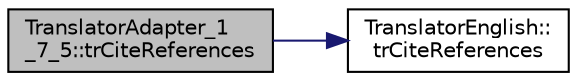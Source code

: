 digraph "TranslatorAdapter_1_7_5::trCiteReferences"
{
 // LATEX_PDF_SIZE
  edge [fontname="Helvetica",fontsize="10",labelfontname="Helvetica",labelfontsize="10"];
  node [fontname="Helvetica",fontsize="10",shape=record];
  rankdir="LR";
  Node1 [label="TranslatorAdapter_1\l_7_5::trCiteReferences",height=0.2,width=0.4,color="black", fillcolor="grey75", style="filled", fontcolor="black",tooltip=" "];
  Node1 -> Node2 [color="midnightblue",fontsize="10",style="solid",fontname="Helvetica"];
  Node2 [label="TranslatorEnglish::\ltrCiteReferences",height=0.2,width=0.4,color="black", fillcolor="white", style="filled",URL="$classTranslatorEnglish.html#a8d1b66e7cc2978c63cf6f4d97cbd9f9c",tooltip=" "];
}
